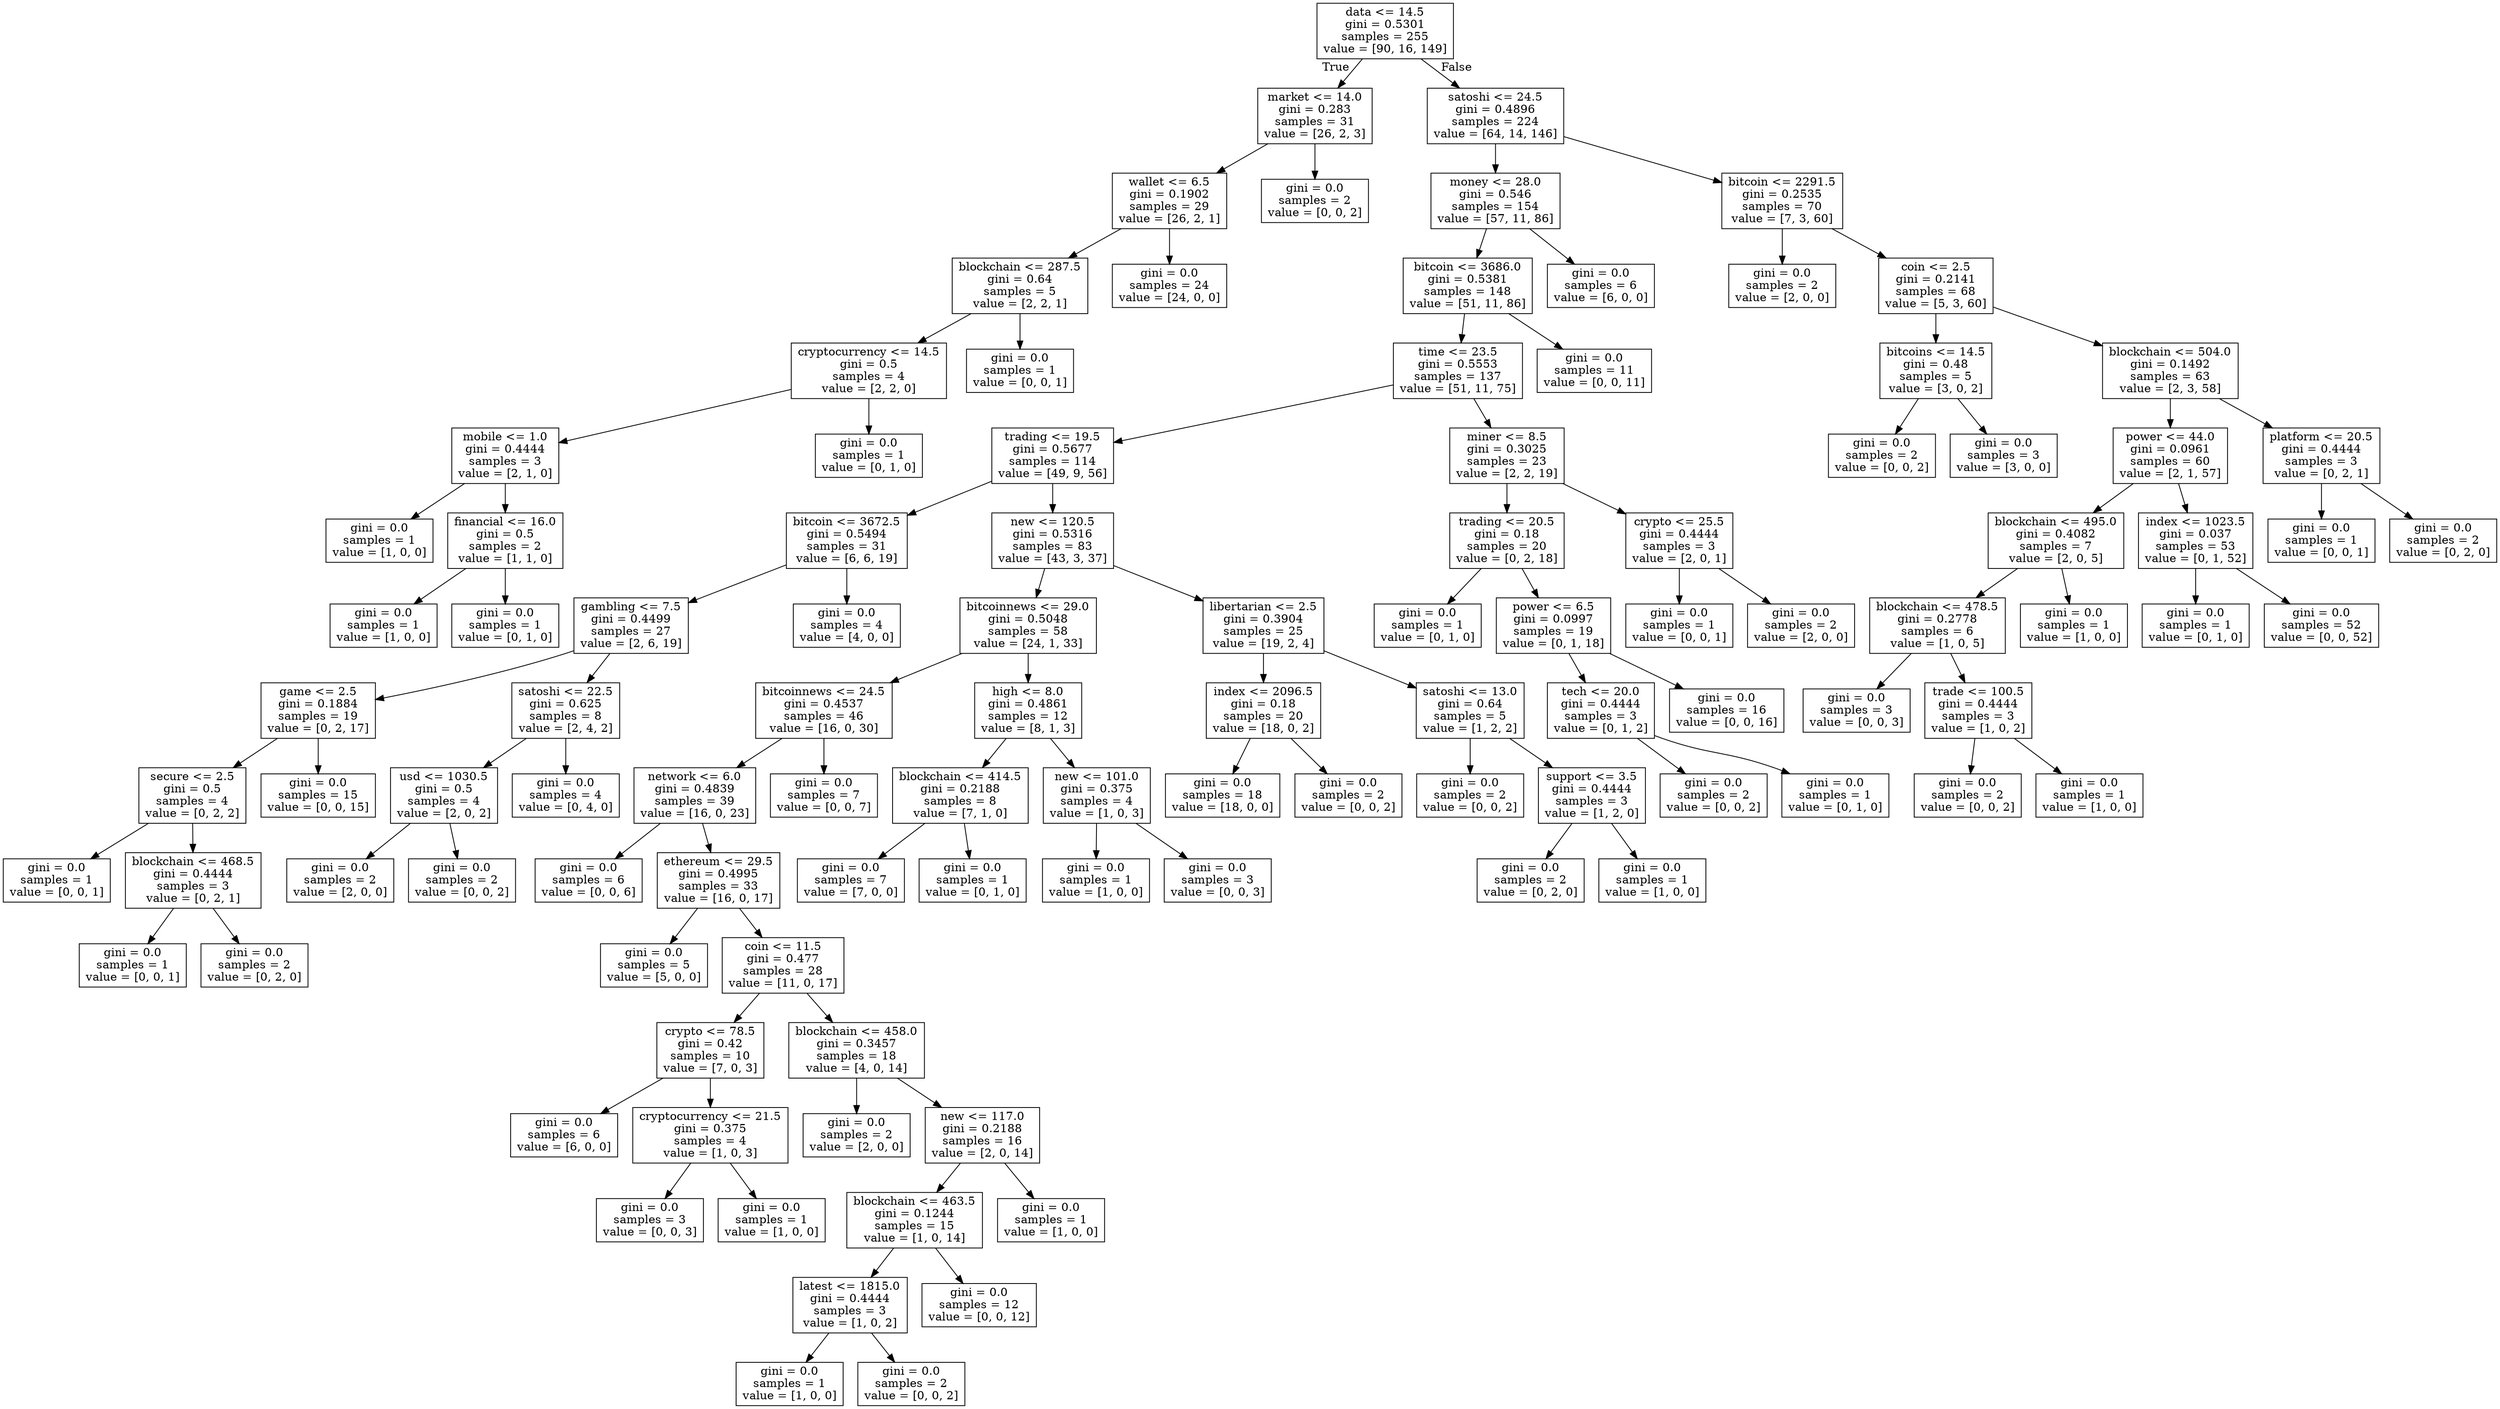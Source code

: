 digraph Tree {
node [shape=box] ;
0 [label="data <= 14.5\ngini = 0.5301\nsamples = 255\nvalue = [90, 16, 149]"] ;
1 [label="market <= 14.0\ngini = 0.283\nsamples = 31\nvalue = [26, 2, 3]"] ;
0 -> 1 [labeldistance=2.5, labelangle=45, headlabel="True"] ;
2 [label="wallet <= 6.5\ngini = 0.1902\nsamples = 29\nvalue = [26, 2, 1]"] ;
1 -> 2 ;
3 [label="blockchain <= 287.5\ngini = 0.64\nsamples = 5\nvalue = [2, 2, 1]"] ;
2 -> 3 ;
4 [label="cryptocurrency <= 14.5\ngini = 0.5\nsamples = 4\nvalue = [2, 2, 0]"] ;
3 -> 4 ;
5 [label="mobile <= 1.0\ngini = 0.4444\nsamples = 3\nvalue = [2, 1, 0]"] ;
4 -> 5 ;
6 [label="gini = 0.0\nsamples = 1\nvalue = [1, 0, 0]"] ;
5 -> 6 ;
7 [label="financial <= 16.0\ngini = 0.5\nsamples = 2\nvalue = [1, 1, 0]"] ;
5 -> 7 ;
8 [label="gini = 0.0\nsamples = 1\nvalue = [1, 0, 0]"] ;
7 -> 8 ;
9 [label="gini = 0.0\nsamples = 1\nvalue = [0, 1, 0]"] ;
7 -> 9 ;
10 [label="gini = 0.0\nsamples = 1\nvalue = [0, 1, 0]"] ;
4 -> 10 ;
11 [label="gini = 0.0\nsamples = 1\nvalue = [0, 0, 1]"] ;
3 -> 11 ;
12 [label="gini = 0.0\nsamples = 24\nvalue = [24, 0, 0]"] ;
2 -> 12 ;
13 [label="gini = 0.0\nsamples = 2\nvalue = [0, 0, 2]"] ;
1 -> 13 ;
14 [label="satoshi <= 24.5\ngini = 0.4896\nsamples = 224\nvalue = [64, 14, 146]"] ;
0 -> 14 [labeldistance=2.5, labelangle=-45, headlabel="False"] ;
15 [label="money <= 28.0\ngini = 0.546\nsamples = 154\nvalue = [57, 11, 86]"] ;
14 -> 15 ;
16 [label="bitcoin <= 3686.0\ngini = 0.5381\nsamples = 148\nvalue = [51, 11, 86]"] ;
15 -> 16 ;
17 [label="time <= 23.5\ngini = 0.5553\nsamples = 137\nvalue = [51, 11, 75]"] ;
16 -> 17 ;
18 [label="trading <= 19.5\ngini = 0.5677\nsamples = 114\nvalue = [49, 9, 56]"] ;
17 -> 18 ;
19 [label="bitcoin <= 3672.5\ngini = 0.5494\nsamples = 31\nvalue = [6, 6, 19]"] ;
18 -> 19 ;
20 [label="gambling <= 7.5\ngini = 0.4499\nsamples = 27\nvalue = [2, 6, 19]"] ;
19 -> 20 ;
21 [label="game <= 2.5\ngini = 0.1884\nsamples = 19\nvalue = [0, 2, 17]"] ;
20 -> 21 ;
22 [label="secure <= 2.5\ngini = 0.5\nsamples = 4\nvalue = [0, 2, 2]"] ;
21 -> 22 ;
23 [label="gini = 0.0\nsamples = 1\nvalue = [0, 0, 1]"] ;
22 -> 23 ;
24 [label="blockchain <= 468.5\ngini = 0.4444\nsamples = 3\nvalue = [0, 2, 1]"] ;
22 -> 24 ;
25 [label="gini = 0.0\nsamples = 1\nvalue = [0, 0, 1]"] ;
24 -> 25 ;
26 [label="gini = 0.0\nsamples = 2\nvalue = [0, 2, 0]"] ;
24 -> 26 ;
27 [label="gini = 0.0\nsamples = 15\nvalue = [0, 0, 15]"] ;
21 -> 27 ;
28 [label="satoshi <= 22.5\ngini = 0.625\nsamples = 8\nvalue = [2, 4, 2]"] ;
20 -> 28 ;
29 [label="usd <= 1030.5\ngini = 0.5\nsamples = 4\nvalue = [2, 0, 2]"] ;
28 -> 29 ;
30 [label="gini = 0.0\nsamples = 2\nvalue = [2, 0, 0]"] ;
29 -> 30 ;
31 [label="gini = 0.0\nsamples = 2\nvalue = [0, 0, 2]"] ;
29 -> 31 ;
32 [label="gini = 0.0\nsamples = 4\nvalue = [0, 4, 0]"] ;
28 -> 32 ;
33 [label="gini = 0.0\nsamples = 4\nvalue = [4, 0, 0]"] ;
19 -> 33 ;
34 [label="new <= 120.5\ngini = 0.5316\nsamples = 83\nvalue = [43, 3, 37]"] ;
18 -> 34 ;
35 [label="bitcoinnews <= 29.0\ngini = 0.5048\nsamples = 58\nvalue = [24, 1, 33]"] ;
34 -> 35 ;
36 [label="bitcoinnews <= 24.5\ngini = 0.4537\nsamples = 46\nvalue = [16, 0, 30]"] ;
35 -> 36 ;
37 [label="network <= 6.0\ngini = 0.4839\nsamples = 39\nvalue = [16, 0, 23]"] ;
36 -> 37 ;
38 [label="gini = 0.0\nsamples = 6\nvalue = [0, 0, 6]"] ;
37 -> 38 ;
39 [label="ethereum <= 29.5\ngini = 0.4995\nsamples = 33\nvalue = [16, 0, 17]"] ;
37 -> 39 ;
40 [label="gini = 0.0\nsamples = 5\nvalue = [5, 0, 0]"] ;
39 -> 40 ;
41 [label="coin <= 11.5\ngini = 0.477\nsamples = 28\nvalue = [11, 0, 17]"] ;
39 -> 41 ;
42 [label="crypto <= 78.5\ngini = 0.42\nsamples = 10\nvalue = [7, 0, 3]"] ;
41 -> 42 ;
43 [label="gini = 0.0\nsamples = 6\nvalue = [6, 0, 0]"] ;
42 -> 43 ;
44 [label="cryptocurrency <= 21.5\ngini = 0.375\nsamples = 4\nvalue = [1, 0, 3]"] ;
42 -> 44 ;
45 [label="gini = 0.0\nsamples = 3\nvalue = [0, 0, 3]"] ;
44 -> 45 ;
46 [label="gini = 0.0\nsamples = 1\nvalue = [1, 0, 0]"] ;
44 -> 46 ;
47 [label="blockchain <= 458.0\ngini = 0.3457\nsamples = 18\nvalue = [4, 0, 14]"] ;
41 -> 47 ;
48 [label="gini = 0.0\nsamples = 2\nvalue = [2, 0, 0]"] ;
47 -> 48 ;
49 [label="new <= 117.0\ngini = 0.2188\nsamples = 16\nvalue = [2, 0, 14]"] ;
47 -> 49 ;
50 [label="blockchain <= 463.5\ngini = 0.1244\nsamples = 15\nvalue = [1, 0, 14]"] ;
49 -> 50 ;
51 [label="latest <= 1815.0\ngini = 0.4444\nsamples = 3\nvalue = [1, 0, 2]"] ;
50 -> 51 ;
52 [label="gini = 0.0\nsamples = 1\nvalue = [1, 0, 0]"] ;
51 -> 52 ;
53 [label="gini = 0.0\nsamples = 2\nvalue = [0, 0, 2]"] ;
51 -> 53 ;
54 [label="gini = 0.0\nsamples = 12\nvalue = [0, 0, 12]"] ;
50 -> 54 ;
55 [label="gini = 0.0\nsamples = 1\nvalue = [1, 0, 0]"] ;
49 -> 55 ;
56 [label="gini = 0.0\nsamples = 7\nvalue = [0, 0, 7]"] ;
36 -> 56 ;
57 [label="high <= 8.0\ngini = 0.4861\nsamples = 12\nvalue = [8, 1, 3]"] ;
35 -> 57 ;
58 [label="blockchain <= 414.5\ngini = 0.2188\nsamples = 8\nvalue = [7, 1, 0]"] ;
57 -> 58 ;
59 [label="gini = 0.0\nsamples = 7\nvalue = [7, 0, 0]"] ;
58 -> 59 ;
60 [label="gini = 0.0\nsamples = 1\nvalue = [0, 1, 0]"] ;
58 -> 60 ;
61 [label="new <= 101.0\ngini = 0.375\nsamples = 4\nvalue = [1, 0, 3]"] ;
57 -> 61 ;
62 [label="gini = 0.0\nsamples = 1\nvalue = [1, 0, 0]"] ;
61 -> 62 ;
63 [label="gini = 0.0\nsamples = 3\nvalue = [0, 0, 3]"] ;
61 -> 63 ;
64 [label="libertarian <= 2.5\ngini = 0.3904\nsamples = 25\nvalue = [19, 2, 4]"] ;
34 -> 64 ;
65 [label="index <= 2096.5\ngini = 0.18\nsamples = 20\nvalue = [18, 0, 2]"] ;
64 -> 65 ;
66 [label="gini = 0.0\nsamples = 18\nvalue = [18, 0, 0]"] ;
65 -> 66 ;
67 [label="gini = 0.0\nsamples = 2\nvalue = [0, 0, 2]"] ;
65 -> 67 ;
68 [label="satoshi <= 13.0\ngini = 0.64\nsamples = 5\nvalue = [1, 2, 2]"] ;
64 -> 68 ;
69 [label="gini = 0.0\nsamples = 2\nvalue = [0, 0, 2]"] ;
68 -> 69 ;
70 [label="support <= 3.5\ngini = 0.4444\nsamples = 3\nvalue = [1, 2, 0]"] ;
68 -> 70 ;
71 [label="gini = 0.0\nsamples = 2\nvalue = [0, 2, 0]"] ;
70 -> 71 ;
72 [label="gini = 0.0\nsamples = 1\nvalue = [1, 0, 0]"] ;
70 -> 72 ;
73 [label="miner <= 8.5\ngini = 0.3025\nsamples = 23\nvalue = [2, 2, 19]"] ;
17 -> 73 ;
74 [label="trading <= 20.5\ngini = 0.18\nsamples = 20\nvalue = [0, 2, 18]"] ;
73 -> 74 ;
75 [label="gini = 0.0\nsamples = 1\nvalue = [0, 1, 0]"] ;
74 -> 75 ;
76 [label="power <= 6.5\ngini = 0.0997\nsamples = 19\nvalue = [0, 1, 18]"] ;
74 -> 76 ;
77 [label="tech <= 20.0\ngini = 0.4444\nsamples = 3\nvalue = [0, 1, 2]"] ;
76 -> 77 ;
78 [label="gini = 0.0\nsamples = 2\nvalue = [0, 0, 2]"] ;
77 -> 78 ;
79 [label="gini = 0.0\nsamples = 1\nvalue = [0, 1, 0]"] ;
77 -> 79 ;
80 [label="gini = 0.0\nsamples = 16\nvalue = [0, 0, 16]"] ;
76 -> 80 ;
81 [label="crypto <= 25.5\ngini = 0.4444\nsamples = 3\nvalue = [2, 0, 1]"] ;
73 -> 81 ;
82 [label="gini = 0.0\nsamples = 1\nvalue = [0, 0, 1]"] ;
81 -> 82 ;
83 [label="gini = 0.0\nsamples = 2\nvalue = [2, 0, 0]"] ;
81 -> 83 ;
84 [label="gini = 0.0\nsamples = 11\nvalue = [0, 0, 11]"] ;
16 -> 84 ;
85 [label="gini = 0.0\nsamples = 6\nvalue = [6, 0, 0]"] ;
15 -> 85 ;
86 [label="bitcoin <= 2291.5\ngini = 0.2535\nsamples = 70\nvalue = [7, 3, 60]"] ;
14 -> 86 ;
87 [label="gini = 0.0\nsamples = 2\nvalue = [2, 0, 0]"] ;
86 -> 87 ;
88 [label="coin <= 2.5\ngini = 0.2141\nsamples = 68\nvalue = [5, 3, 60]"] ;
86 -> 88 ;
89 [label="bitcoins <= 14.5\ngini = 0.48\nsamples = 5\nvalue = [3, 0, 2]"] ;
88 -> 89 ;
90 [label="gini = 0.0\nsamples = 2\nvalue = [0, 0, 2]"] ;
89 -> 90 ;
91 [label="gini = 0.0\nsamples = 3\nvalue = [3, 0, 0]"] ;
89 -> 91 ;
92 [label="blockchain <= 504.0\ngini = 0.1492\nsamples = 63\nvalue = [2, 3, 58]"] ;
88 -> 92 ;
93 [label="power <= 44.0\ngini = 0.0961\nsamples = 60\nvalue = [2, 1, 57]"] ;
92 -> 93 ;
94 [label="blockchain <= 495.0\ngini = 0.4082\nsamples = 7\nvalue = [2, 0, 5]"] ;
93 -> 94 ;
95 [label="blockchain <= 478.5\ngini = 0.2778\nsamples = 6\nvalue = [1, 0, 5]"] ;
94 -> 95 ;
96 [label="gini = 0.0\nsamples = 3\nvalue = [0, 0, 3]"] ;
95 -> 96 ;
97 [label="trade <= 100.5\ngini = 0.4444\nsamples = 3\nvalue = [1, 0, 2]"] ;
95 -> 97 ;
98 [label="gini = 0.0\nsamples = 2\nvalue = [0, 0, 2]"] ;
97 -> 98 ;
99 [label="gini = 0.0\nsamples = 1\nvalue = [1, 0, 0]"] ;
97 -> 99 ;
100 [label="gini = 0.0\nsamples = 1\nvalue = [1, 0, 0]"] ;
94 -> 100 ;
101 [label="index <= 1023.5\ngini = 0.037\nsamples = 53\nvalue = [0, 1, 52]"] ;
93 -> 101 ;
102 [label="gini = 0.0\nsamples = 1\nvalue = [0, 1, 0]"] ;
101 -> 102 ;
103 [label="gini = 0.0\nsamples = 52\nvalue = [0, 0, 52]"] ;
101 -> 103 ;
104 [label="platform <= 20.5\ngini = 0.4444\nsamples = 3\nvalue = [0, 2, 1]"] ;
92 -> 104 ;
105 [label="gini = 0.0\nsamples = 1\nvalue = [0, 0, 1]"] ;
104 -> 105 ;
106 [label="gini = 0.0\nsamples = 2\nvalue = [0, 2, 0]"] ;
104 -> 106 ;
}